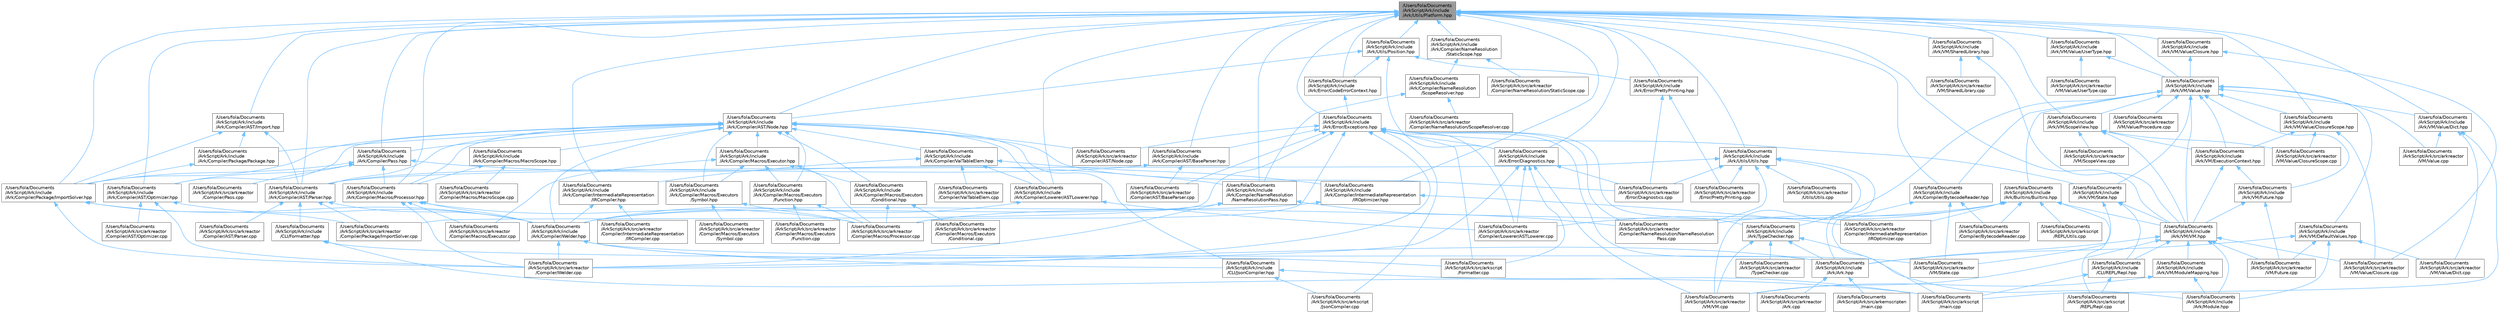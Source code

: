 digraph "/Users/fola/Documents/ArkScript/Ark/include/Ark/Utils/Platform.hpp"
{
 // INTERACTIVE_SVG=YES
 // LATEX_PDF_SIZE
  bgcolor="transparent";
  edge [fontname=Helvetica,fontsize=10,labelfontname=Helvetica,labelfontsize=10];
  node [fontname=Helvetica,fontsize=10,shape=box,height=0.2,width=0.4];
  Node1 [id="Node000001",label="/Users/fola/Documents\l/ArkScript/Ark/include\l/Ark/Utils/Platform.hpp",height=0.2,width=0.4,color="gray40", fillcolor="grey60", style="filled", fontcolor="black",tooltip="ArkScript configuration macros."];
  Node1 -> Node2 [id="edge1_Node000001_Node000002",dir="back",color="steelblue1",style="solid",tooltip=" "];
  Node2 [id="Node000002",label="/Users/fola/Documents\l/ArkScript/Ark/include\l/Ark/Compiler/AST/BaseParser.hpp",height=0.2,width=0.4,color="grey40", fillcolor="white", style="filled",URL="$d3/d70/BaseParser_8hpp.html",tooltip=" "];
  Node2 -> Node3 [id="edge2_Node000002_Node000003",dir="back",color="steelblue1",style="solid",tooltip=" "];
  Node3 [id="Node000003",label="/Users/fola/Documents\l/ArkScript/Ark/include\l/Ark/Compiler/AST/Parser.hpp",height=0.2,width=0.4,color="grey40", fillcolor="white", style="filled",URL="$d7/ddd/Parser_8hpp.html",tooltip="Parse ArkScript code, but do not handle any import declarations."];
  Node3 -> Node4 [id="edge3_Node000003_Node000004",dir="back",color="steelblue1",style="solid",tooltip=" "];
  Node4 [id="Node000004",label="/Users/fola/Documents\l/ArkScript/Ark/include\l/Ark/Compiler/Welder.hpp",height=0.2,width=0.4,color="grey40", fillcolor="white", style="filled",URL="$de/d8e/Welder_8hpp.html",tooltip="In charge of welding everything needed to compile code."];
  Node4 -> Node5 [id="edge4_Node000004_Node000005",dir="back",color="steelblue1",style="solid",tooltip=" "];
  Node5 [id="Node000005",label="/Users/fola/Documents\l/ArkScript/Ark/include\l/Ark/Ark.hpp",height=0.2,width=0.4,color="grey40", fillcolor="white", style="filled",URL="$d3/d7e/Ark_8hpp.html",tooltip="Includes the needed files to start using ArkScript."];
  Node5 -> Node6 [id="edge5_Node000005_Node000006",dir="back",color="steelblue1",style="solid",tooltip=" "];
  Node6 [id="Node000006",label="/Users/fola/Documents\l/ArkScript/Ark/src/arkemscripten\l/main.cpp",height=0.2,width=0.4,color="grey40", fillcolor="white", style="filled",URL="$d1/d95/arkemscripten_2main_8cpp.html",tooltip=" "];
  Node5 -> Node7 [id="edge6_Node000005_Node000007",dir="back",color="steelblue1",style="solid",tooltip=" "];
  Node7 [id="Node000007",label="/Users/fola/Documents\l/ArkScript/Ark/src/arkreactor\l/Ark.cpp",height=0.2,width=0.4,color="grey40", fillcolor="white", style="filled",URL="$dc/d32/Ark_8cpp.html",tooltip=" "];
  Node4 -> Node8 [id="edge7_Node000004_Node000008",dir="back",color="steelblue1",style="solid",tooltip=" "];
  Node8 [id="Node000008",label="/Users/fola/Documents\l/ArkScript/Ark/include\l/CLI/JsonCompiler.hpp",height=0.2,width=0.4,color="grey40", fillcolor="white", style="filled",URL="$dc/dfd/JsonCompiler_8hpp.html",tooltip=" "];
  Node8 -> Node9 [id="edge8_Node000008_Node000009",dir="back",color="steelblue1",style="solid",tooltip=" "];
  Node9 [id="Node000009",label="/Users/fola/Documents\l/ArkScript/Ark/src/arkscript\l/JsonCompiler.cpp",height=0.2,width=0.4,color="grey40", fillcolor="white", style="filled",URL="$db/d71/JsonCompiler_8cpp.html",tooltip=" "];
  Node8 -> Node10 [id="edge9_Node000008_Node000010",dir="back",color="steelblue1",style="solid",tooltip=" "];
  Node10 [id="Node000010",label="/Users/fola/Documents\l/ArkScript/Ark/src/arkscript\l/main.cpp",height=0.2,width=0.4,color="grey40", fillcolor="white", style="filled",URL="$d0/d46/arkscript_2main_8cpp.html",tooltip=" "];
  Node4 -> Node11 [id="edge10_Node000004_Node000011",dir="back",color="steelblue1",style="solid",tooltip=" "];
  Node11 [id="Node000011",label="/Users/fola/Documents\l/ArkScript/Ark/src/arkreactor\l/Compiler/Welder.cpp",height=0.2,width=0.4,color="grey40", fillcolor="white", style="filled",URL="$d3/df1/Welder_8cpp.html",tooltip=" "];
  Node4 -> Node12 [id="edge11_Node000004_Node000012",dir="back",color="steelblue1",style="solid",tooltip=" "];
  Node12 [id="Node000012",label="/Users/fola/Documents\l/ArkScript/Ark/src/arkreactor\l/VM/State.cpp",height=0.2,width=0.4,color="grey40", fillcolor="white", style="filled",URL="$d0/da0/State_8cpp.html",tooltip=" "];
  Node3 -> Node13 [id="edge12_Node000003_Node000013",dir="back",color="steelblue1",style="solid",tooltip=" "];
  Node13 [id="Node000013",label="/Users/fola/Documents\l/ArkScript/Ark/include\l/CLI/Formatter.hpp",height=0.2,width=0.4,color="grey40", fillcolor="white", style="filled",URL="$d9/d2e/Formatter_8hpp.html",tooltip=" "];
  Node13 -> Node14 [id="edge13_Node000013_Node000014",dir="back",color="steelblue1",style="solid",tooltip=" "];
  Node14 [id="Node000014",label="/Users/fola/Documents\l/ArkScript/Ark/src/arkscript\l/Formatter.cpp",height=0.2,width=0.4,color="grey40", fillcolor="white", style="filled",URL="$d2/d56/Formatter_8cpp.html",tooltip=" "];
  Node13 -> Node10 [id="edge14_Node000013_Node000010",dir="back",color="steelblue1",style="solid",tooltip=" "];
  Node3 -> Node15 [id="edge15_Node000003_Node000015",dir="back",color="steelblue1",style="solid",tooltip=" "];
  Node15 [id="Node000015",label="/Users/fola/Documents\l/ArkScript/Ark/src/arkreactor\l/Compiler/AST/Parser.cpp",height=0.2,width=0.4,color="grey40", fillcolor="white", style="filled",URL="$dc/df5/Parser_8cpp.html",tooltip=" "];
  Node3 -> Node16 [id="edge16_Node000003_Node000016",dir="back",color="steelblue1",style="solid",tooltip=" "];
  Node16 [id="Node000016",label="/Users/fola/Documents\l/ArkScript/Ark/src/arkreactor\l/Compiler/Package/ImportSolver.cpp",height=0.2,width=0.4,color="grey40", fillcolor="white", style="filled",URL="$d6/d41/ImportSolver_8cpp.html",tooltip=" "];
  Node2 -> Node17 [id="edge17_Node000002_Node000017",dir="back",color="steelblue1",style="solid",tooltip=" "];
  Node17 [id="Node000017",label="/Users/fola/Documents\l/ArkScript/Ark/src/arkreactor\l/Compiler/AST/BaseParser.cpp",height=0.2,width=0.4,color="grey40", fillcolor="white", style="filled",URL="$d9/d79/BaseParser_8cpp.html",tooltip=" "];
  Node1 -> Node18 [id="edge18_Node000001_Node000018",dir="back",color="steelblue1",style="solid",tooltip=" "];
  Node18 [id="Node000018",label="/Users/fola/Documents\l/ArkScript/Ark/include\l/Ark/Compiler/AST/Import.hpp",height=0.2,width=0.4,color="grey40", fillcolor="white", style="filled",URL="$d4/d32/Import_8hpp.html",tooltip=" "];
  Node18 -> Node3 [id="edge19_Node000018_Node000003",dir="back",color="steelblue1",style="solid",tooltip=" "];
  Node18 -> Node19 [id="edge20_Node000018_Node000019",dir="back",color="steelblue1",style="solid",tooltip=" "];
  Node19 [id="Node000019",label="/Users/fola/Documents\l/ArkScript/Ark/include\l/Ark/Compiler/Package/ImportSolver.hpp",height=0.2,width=0.4,color="grey40", fillcolor="white", style="filled",URL="$d1/db0/ImportSolver_8hpp.html",tooltip="Handle imports, resolve them with modules and everything."];
  Node19 -> Node4 [id="edge21_Node000019_Node000004",dir="back",color="steelblue1",style="solid",tooltip=" "];
  Node19 -> Node16 [id="edge22_Node000019_Node000016",dir="back",color="steelblue1",style="solid",tooltip=" "];
  Node19 -> Node11 [id="edge23_Node000019_Node000011",dir="back",color="steelblue1",style="solid",tooltip=" "];
  Node18 -> Node20 [id="edge24_Node000018_Node000020",dir="back",color="steelblue1",style="solid",tooltip=" "];
  Node20 [id="Node000020",label="/Users/fola/Documents\l/ArkScript/Ark/include\l/Ark/Compiler/Package/Package.hpp",height=0.2,width=0.4,color="grey40", fillcolor="white", style="filled",URL="$d8/d80/Package_8hpp.html",tooltip=" "];
  Node20 -> Node19 [id="edge25_Node000020_Node000019",dir="back",color="steelblue1",style="solid",tooltip=" "];
  Node1 -> Node21 [id="edge26_Node000001_Node000021",dir="back",color="steelblue1",style="solid",tooltip=" "];
  Node21 [id="Node000021",label="/Users/fola/Documents\l/ArkScript/Ark/include\l/Ark/Compiler/AST/Node.hpp",height=0.2,width=0.4,color="grey40", fillcolor="white", style="filled",URL="$d7/dc6/Node_8hpp.html",tooltip="AST node used by the parser, optimizer and compiler."];
  Node21 -> Node22 [id="edge27_Node000021_Node000022",dir="back",color="steelblue1",style="solid",tooltip=" "];
  Node22 [id="Node000022",label="/Users/fola/Documents\l/ArkScript/Ark/include\l/Ark/Compiler/AST/Optimizer.hpp",height=0.2,width=0.4,color="grey40", fillcolor="white", style="filled",URL="$db/d93/Optimizer_8hpp.html",tooltip="Optimizes a given ArkScript AST."];
  Node22 -> Node4 [id="edge28_Node000022_Node000004",dir="back",color="steelblue1",style="solid",tooltip=" "];
  Node22 -> Node23 [id="edge29_Node000022_Node000023",dir="back",color="steelblue1",style="solid",tooltip=" "];
  Node23 [id="Node000023",label="/Users/fola/Documents\l/ArkScript/Ark/src/arkreactor\l/Compiler/AST/Optimizer.cpp",height=0.2,width=0.4,color="grey40", fillcolor="white", style="filled",URL="$d2/dc5/Optimizer_8cpp.html",tooltip=" "];
  Node22 -> Node11 [id="edge30_Node000022_Node000011",dir="back",color="steelblue1",style="solid",tooltip=" "];
  Node21 -> Node3 [id="edge31_Node000021_Node000003",dir="back",color="steelblue1",style="solid",tooltip=" "];
  Node21 -> Node24 [id="edge32_Node000021_Node000024",dir="back",color="steelblue1",style="solid",tooltip=" "];
  Node24 [id="Node000024",label="/Users/fola/Documents\l/ArkScript/Ark/include\l/Ark/Compiler/Lowerer/ASTLowerer.hpp",height=0.2,width=0.4,color="grey40", fillcolor="white", style="filled",URL="$db/d08/ASTLowerer_8hpp.html",tooltip=" "];
  Node24 -> Node4 [id="edge33_Node000024_Node000004",dir="back",color="steelblue1",style="solid",tooltip=" "];
  Node24 -> Node25 [id="edge34_Node000024_Node000025",dir="back",color="steelblue1",style="solid",tooltip=" "];
  Node25 [id="Node000025",label="/Users/fola/Documents\l/ArkScript/Ark/src/arkreactor\l/Compiler/Lowerer/ASTLowerer.cpp",height=0.2,width=0.4,color="grey40", fillcolor="white", style="filled",URL="$d2/d5e/ASTLowerer_8cpp.html",tooltip=" "];
  Node21 -> Node26 [id="edge35_Node000021_Node000026",dir="back",color="steelblue1",style="solid",tooltip=" "];
  Node26 [id="Node000026",label="/Users/fola/Documents\l/ArkScript/Ark/include\l/Ark/Compiler/Macros/Executor.hpp",height=0.2,width=0.4,color="grey40", fillcolor="white", style="filled",URL="$d4/d1a/Executor_8hpp.html",tooltip="The base class for all MacroExecutors."];
  Node26 -> Node27 [id="edge36_Node000026_Node000027",dir="back",color="steelblue1",style="solid",tooltip=" "];
  Node27 [id="Node000027",label="/Users/fola/Documents\l/ArkScript/Ark/include\l/Ark/Compiler/Macros/Executors\l/Conditional.hpp",height=0.2,width=0.4,color="grey40", fillcolor="white", style="filled",URL="$da/dc2/Conditional_8hpp.html",tooltip="Executor for Conditional Macros."];
  Node27 -> Node28 [id="edge37_Node000027_Node000028",dir="back",color="steelblue1",style="solid",tooltip=" "];
  Node28 [id="Node000028",label="/Users/fola/Documents\l/ArkScript/Ark/src/arkreactor\l/Compiler/Macros/Executors\l/Conditional.cpp",height=0.2,width=0.4,color="grey40", fillcolor="white", style="filled",URL="$de/d04/Conditional_8cpp.html",tooltip=" "];
  Node27 -> Node29 [id="edge38_Node000027_Node000029",dir="back",color="steelblue1",style="solid",tooltip=" "];
  Node29 [id="Node000029",label="/Users/fola/Documents\l/ArkScript/Ark/src/arkreactor\l/Compiler/Macros/Processor.cpp",height=0.2,width=0.4,color="grey40", fillcolor="white", style="filled",URL="$d6/d69/Processor_8cpp.html",tooltip=" "];
  Node26 -> Node30 [id="edge39_Node000026_Node000030",dir="back",color="steelblue1",style="solid",tooltip=" "];
  Node30 [id="Node000030",label="/Users/fola/Documents\l/ArkScript/Ark/include\l/Ark/Compiler/Macros/Executors\l/Function.hpp",height=0.2,width=0.4,color="grey40", fillcolor="white", style="filled",URL="$d4/d59/Function_8hpp.html",tooltip="Executor for List Macros."];
  Node30 -> Node31 [id="edge40_Node000030_Node000031",dir="back",color="steelblue1",style="solid",tooltip=" "];
  Node31 [id="Node000031",label="/Users/fola/Documents\l/ArkScript/Ark/src/arkreactor\l/Compiler/Macros/Executors\l/Function.cpp",height=0.2,width=0.4,color="grey40", fillcolor="white", style="filled",URL="$dc/dd4/Function_8cpp.html",tooltip=" "];
  Node30 -> Node29 [id="edge41_Node000030_Node000029",dir="back",color="steelblue1",style="solid",tooltip=" "];
  Node26 -> Node32 [id="edge42_Node000026_Node000032",dir="back",color="steelblue1",style="solid",tooltip=" "];
  Node32 [id="Node000032",label="/Users/fola/Documents\l/ArkScript/Ark/include\l/Ark/Compiler/Macros/Executors\l/Symbol.hpp",height=0.2,width=0.4,color="grey40", fillcolor="white", style="filled",URL="$dc/dce/Symbol_8hpp.html",tooltip="Executor for Symbol Macros."];
  Node32 -> Node33 [id="edge43_Node000032_Node000033",dir="back",color="steelblue1",style="solid",tooltip=" "];
  Node33 [id="Node000033",label="/Users/fola/Documents\l/ArkScript/Ark/src/arkreactor\l/Compiler/Macros/Executors\l/Symbol.cpp",height=0.2,width=0.4,color="grey40", fillcolor="white", style="filled",URL="$d8/d0b/Symbol_8cpp.html",tooltip=" "];
  Node32 -> Node29 [id="edge44_Node000032_Node000029",dir="back",color="steelblue1",style="solid",tooltip=" "];
  Node26 -> Node34 [id="edge45_Node000026_Node000034",dir="back",color="steelblue1",style="solid",tooltip=" "];
  Node34 [id="Node000034",label="/Users/fola/Documents\l/ArkScript/Ark/src/arkreactor\l/Compiler/Macros/Executor.cpp",height=0.2,width=0.4,color="grey40", fillcolor="white", style="filled",URL="$d1/da9/Executor_8cpp.html",tooltip=" "];
  Node26 -> Node29 [id="edge46_Node000026_Node000029",dir="back",color="steelblue1",style="solid",tooltip=" "];
  Node21 -> Node27 [id="edge47_Node000021_Node000027",dir="back",color="steelblue1",style="solid",tooltip=" "];
  Node21 -> Node30 [id="edge48_Node000021_Node000030",dir="back",color="steelblue1",style="solid",tooltip=" "];
  Node21 -> Node32 [id="edge49_Node000021_Node000032",dir="back",color="steelblue1",style="solid",tooltip=" "];
  Node21 -> Node35 [id="edge50_Node000021_Node000035",dir="back",color="steelblue1",style="solid",tooltip=" "];
  Node35 [id="Node000035",label="/Users/fola/Documents\l/ArkScript/Ark/include\l/Ark/Compiler/Macros/MacroScope.hpp",height=0.2,width=0.4,color="grey40", fillcolor="white", style="filled",URL="$d7/dfb/MacroScope_8hpp.html",tooltip="Defines tools to handle macro definitions."];
  Node35 -> Node36 [id="edge51_Node000035_Node000036",dir="back",color="steelblue1",style="solid",tooltip=" "];
  Node36 [id="Node000036",label="/Users/fola/Documents\l/ArkScript/Ark/include\l/Ark/Compiler/Macros/Processor.hpp",height=0.2,width=0.4,color="grey40", fillcolor="white", style="filled",URL="$de/db1/Processor_8hpp.html",tooltip="Handles the macros and their expansion in ArkScript source code."];
  Node36 -> Node4 [id="edge52_Node000036_Node000004",dir="back",color="steelblue1",style="solid",tooltip=" "];
  Node36 -> Node34 [id="edge53_Node000036_Node000034",dir="back",color="steelblue1",style="solid",tooltip=" "];
  Node36 -> Node29 [id="edge54_Node000036_Node000029",dir="back",color="steelblue1",style="solid",tooltip=" "];
  Node36 -> Node11 [id="edge55_Node000036_Node000011",dir="back",color="steelblue1",style="solid",tooltip=" "];
  Node35 -> Node37 [id="edge56_Node000035_Node000037",dir="back",color="steelblue1",style="solid",tooltip=" "];
  Node37 [id="Node000037",label="/Users/fola/Documents\l/ArkScript/Ark/src/arkreactor\l/Compiler/Macros/MacroScope.cpp",height=0.2,width=0.4,color="grey40", fillcolor="white", style="filled",URL="$df/d82/MacroScope_8cpp.html",tooltip=" "];
  Node21 -> Node36 [id="edge57_Node000021_Node000036",dir="back",color="steelblue1",style="solid",tooltip=" "];
  Node21 -> Node19 [id="edge58_Node000021_Node000019",dir="back",color="steelblue1",style="solid",tooltip=" "];
  Node21 -> Node20 [id="edge59_Node000021_Node000020",dir="back",color="steelblue1",style="solid",tooltip=" "];
  Node21 -> Node38 [id="edge60_Node000021_Node000038",dir="back",color="steelblue1",style="solid",tooltip=" "];
  Node38 [id="Node000038",label="/Users/fola/Documents\l/ArkScript/Ark/include\l/Ark/Compiler/Pass.hpp",height=0.2,width=0.4,color="grey40", fillcolor="white", style="filled",URL="$df/d5f/Pass_8hpp.html",tooltip="Interface for a compiler pass (take in an AST, output an AST)"];
  Node38 -> Node22 [id="edge61_Node000038_Node000022",dir="back",color="steelblue1",style="solid",tooltip=" "];
  Node38 -> Node36 [id="edge62_Node000038_Node000036",dir="back",color="steelblue1",style="solid",tooltip=" "];
  Node38 -> Node39 [id="edge63_Node000038_Node000039",dir="back",color="steelblue1",style="solid",tooltip=" "];
  Node39 [id="Node000039",label="/Users/fola/Documents\l/ArkScript/Ark/include\l/Ark/Compiler/NameResolution\l/NameResolutionPass.hpp",height=0.2,width=0.4,color="grey40", fillcolor="white", style="filled",URL="$d4/de8/NameResolutionPass_8hpp.html",tooltip="Resolves names and fully qualify them in the AST (prefixing them with the package they are from)"];
  Node39 -> Node4 [id="edge64_Node000039_Node000004",dir="back",color="steelblue1",style="solid",tooltip=" "];
  Node39 -> Node40 [id="edge65_Node000039_Node000040",dir="back",color="steelblue1",style="solid",tooltip=" "];
  Node40 [id="Node000040",label="/Users/fola/Documents\l/ArkScript/Ark/src/arkreactor\l/Compiler/NameResolution/NameResolution\lPass.cpp",height=0.2,width=0.4,color="grey40", fillcolor="white", style="filled",URL="$de/dd7/NameResolutionPass_8cpp.html",tooltip=" "];
  Node39 -> Node11 [id="edge66_Node000039_Node000011",dir="back",color="steelblue1",style="solid",tooltip=" "];
  Node38 -> Node19 [id="edge67_Node000038_Node000019",dir="back",color="steelblue1",style="solid",tooltip=" "];
  Node38 -> Node41 [id="edge68_Node000038_Node000041",dir="back",color="steelblue1",style="solid",tooltip=" "];
  Node41 [id="Node000041",label="/Users/fola/Documents\l/ArkScript/Ark/src/arkreactor\l/Compiler/Pass.cpp",height=0.2,width=0.4,color="grey40", fillcolor="white", style="filled",URL="$d8/d54/Pass_8cpp.html",tooltip=" "];
  Node21 -> Node42 [id="edge69_Node000021_Node000042",dir="back",color="steelblue1",style="solid",tooltip=" "];
  Node42 [id="Node000042",label="/Users/fola/Documents\l/ArkScript/Ark/include\l/Ark/Compiler/ValTableElem.hpp",height=0.2,width=0.4,color="grey40", fillcolor="white", style="filled",URL="$dd/de7/ValTableElem_8hpp.html",tooltip="The basic value type handled by the compiler."];
  Node42 -> Node43 [id="edge70_Node000042_Node000043",dir="back",color="steelblue1",style="solid",tooltip=" "];
  Node43 [id="Node000043",label="/Users/fola/Documents\l/ArkScript/Ark/include\l/Ark/Compiler/IntermediateRepresentation\l/IRCompiler.hpp",height=0.2,width=0.4,color="grey40", fillcolor="white", style="filled",URL="$df/d86/IRCompiler_8hpp.html",tooltip="Compile the intermediate representation to bytecode."];
  Node43 -> Node4 [id="edge71_Node000043_Node000004",dir="back",color="steelblue1",style="solid",tooltip=" "];
  Node43 -> Node44 [id="edge72_Node000043_Node000044",dir="back",color="steelblue1",style="solid",tooltip=" "];
  Node44 [id="Node000044",label="/Users/fola/Documents\l/ArkScript/Ark/src/arkreactor\l/Compiler/IntermediateRepresentation\l/IRCompiler.cpp",height=0.2,width=0.4,color="grey40", fillcolor="white", style="filled",URL="$d1/dfa/IRCompiler_8cpp.html",tooltip=" "];
  Node42 -> Node45 [id="edge73_Node000042_Node000045",dir="back",color="steelblue1",style="solid",tooltip=" "];
  Node45 [id="Node000045",label="/Users/fola/Documents\l/ArkScript/Ark/include\l/Ark/Compiler/IntermediateRepresentation\l/IROptimizer.hpp",height=0.2,width=0.4,color="grey40", fillcolor="white", style="filled",URL="$d0/de2/IROptimizer_8hpp.html",tooltip="Optimize IR based on IR entity grouped by 2 (or more)"];
  Node45 -> Node4 [id="edge74_Node000045_Node000004",dir="back",color="steelblue1",style="solid",tooltip=" "];
  Node45 -> Node46 [id="edge75_Node000045_Node000046",dir="back",color="steelblue1",style="solid",tooltip=" "];
  Node46 [id="Node000046",label="/Users/fola/Documents\l/ArkScript/Ark/src/arkreactor\l/Compiler/IntermediateRepresentation\l/IROptimizer.cpp",height=0.2,width=0.4,color="grey40", fillcolor="white", style="filled",URL="$d0/da9/IROptimizer_8cpp.html",tooltip=" "];
  Node42 -> Node24 [id="edge76_Node000042_Node000024",dir="back",color="steelblue1",style="solid",tooltip=" "];
  Node42 -> Node47 [id="edge77_Node000042_Node000047",dir="back",color="steelblue1",style="solid",tooltip=" "];
  Node47 [id="Node000047",label="/Users/fola/Documents\l/ArkScript/Ark/src/arkreactor\l/Compiler/ValTableElem.cpp",height=0.2,width=0.4,color="grey40", fillcolor="white", style="filled",URL="$d9/d93/ValTableElem_8cpp.html",tooltip=" "];
  Node21 -> Node4 [id="edge78_Node000021_Node000004",dir="back",color="steelblue1",style="solid",tooltip=" "];
  Node21 -> Node8 [id="edge79_Node000021_Node000008",dir="back",color="steelblue1",style="solid",tooltip=" "];
  Node21 -> Node48 [id="edge80_Node000021_Node000048",dir="back",color="steelblue1",style="solid",tooltip=" "];
  Node48 [id="Node000048",label="/Users/fola/Documents\l/ArkScript/Ark/src/arkreactor\l/Compiler/AST/Node.cpp",height=0.2,width=0.4,color="grey40", fillcolor="white", style="filled",URL="$dc/d73/Node_8cpp.html",tooltip=" "];
  Node21 -> Node49 [id="edge81_Node000021_Node000049",dir="back",color="steelblue1",style="solid",tooltip=" "];
  Node49 [id="Node000049",label="/Users/fola/Documents\l/ArkScript/Ark/src/arkreactor\l/Error/Diagnostics.cpp",height=0.2,width=0.4,color="grey40", fillcolor="white", style="filled",URL="$de/d66/Diagnostics_8cpp.html",tooltip=" "];
  Node1 -> Node22 [id="edge82_Node000001_Node000022",dir="back",color="steelblue1",style="solid",tooltip=" "];
  Node1 -> Node3 [id="edge83_Node000001_Node000003",dir="back",color="steelblue1",style="solid",tooltip=" "];
  Node1 -> Node50 [id="edge84_Node000001_Node000050",dir="back",color="steelblue1",style="solid",tooltip=" "];
  Node50 [id="Node000050",label="/Users/fola/Documents\l/ArkScript/Ark/include\l/Ark/Compiler/BytecodeReader.hpp",height=0.2,width=0.4,color="grey40", fillcolor="white", style="filled",URL="$d1/d84/BytecodeReader_8hpp.html",tooltip="A bytecode disassembler for ArkScript."];
  Node50 -> Node51 [id="edge85_Node000050_Node000051",dir="back",color="steelblue1",style="solid",tooltip=" "];
  Node51 [id="Node000051",label="/Users/fola/Documents\l/ArkScript/Ark/src/arkreactor\l/Compiler/BytecodeReader.cpp",height=0.2,width=0.4,color="grey40", fillcolor="white", style="filled",URL="$d5/d36/BytecodeReader_8cpp.html",tooltip=" "];
  Node50 -> Node12 [id="edge86_Node000050_Node000012",dir="back",color="steelblue1",style="solid",tooltip=" "];
  Node50 -> Node10 [id="edge87_Node000050_Node000010",dir="back",color="steelblue1",style="solid",tooltip=" "];
  Node1 -> Node43 [id="edge88_Node000001_Node000043",dir="back",color="steelblue1",style="solid",tooltip=" "];
  Node1 -> Node45 [id="edge89_Node000001_Node000045",dir="back",color="steelblue1",style="solid",tooltip=" "];
  Node1 -> Node24 [id="edge90_Node000001_Node000024",dir="back",color="steelblue1",style="solid",tooltip=" "];
  Node1 -> Node36 [id="edge91_Node000001_Node000036",dir="back",color="steelblue1",style="solid",tooltip=" "];
  Node1 -> Node39 [id="edge92_Node000001_Node000039",dir="back",color="steelblue1",style="solid",tooltip=" "];
  Node1 -> Node52 [id="edge93_Node000001_Node000052",dir="back",color="steelblue1",style="solid",tooltip=" "];
  Node52 [id="Node000052",label="/Users/fola/Documents\l/ArkScript/Ark/include\l/Ark/Compiler/NameResolution\l/StaticScope.hpp",height=0.2,width=0.4,color="grey40", fillcolor="white", style="filled",URL="$df/db8/StaticScope_8hpp.html",tooltip="Static scopes (for functions, loops) and namespace scopes (for packages) definitions,..."];
  Node52 -> Node53 [id="edge94_Node000052_Node000053",dir="back",color="steelblue1",style="solid",tooltip=" "];
  Node53 [id="Node000053",label="/Users/fola/Documents\l/ArkScript/Ark/include\l/Ark/Compiler/NameResolution\l/ScopeResolver.hpp",height=0.2,width=0.4,color="grey40", fillcolor="white", style="filled",URL="$db/d5b/ScopeResolver_8hpp.html",tooltip="Handle scope resolution at compile time."];
  Node53 -> Node39 [id="edge95_Node000053_Node000039",dir="back",color="steelblue1",style="solid",tooltip=" "];
  Node53 -> Node54 [id="edge96_Node000053_Node000054",dir="back",color="steelblue1",style="solid",tooltip=" "];
  Node54 [id="Node000054",label="/Users/fola/Documents\l/ArkScript/Ark/src/arkreactor\l/Compiler/NameResolution/ScopeResolver.cpp",height=0.2,width=0.4,color="grey40", fillcolor="white", style="filled",URL="$da/d79/ScopeResolver_8cpp.html",tooltip=" "];
  Node52 -> Node55 [id="edge97_Node000052_Node000055",dir="back",color="steelblue1",style="solid",tooltip=" "];
  Node55 [id="Node000055",label="/Users/fola/Documents\l/ArkScript/Ark/src/arkreactor\l/Compiler/NameResolution/StaticScope.cpp",height=0.2,width=0.4,color="grey40", fillcolor="white", style="filled",URL="$d2/d11/StaticScope_8cpp.html",tooltip=" "];
  Node1 -> Node19 [id="edge98_Node000001_Node000019",dir="back",color="steelblue1",style="solid",tooltip=" "];
  Node1 -> Node38 [id="edge99_Node000001_Node000038",dir="back",color="steelblue1",style="solid",tooltip=" "];
  Node1 -> Node56 [id="edge100_Node000001_Node000056",dir="back",color="steelblue1",style="solid",tooltip=" "];
  Node56 [id="Node000056",label="/Users/fola/Documents\l/ArkScript/Ark/include\l/Ark/Error/CodeErrorContext.hpp",height=0.2,width=0.4,color="grey40", fillcolor="white", style="filled",URL="$dc/d73/CodeErrorContext_8hpp.html",tooltip="Defines a code error context."];
  Node56 -> Node57 [id="edge101_Node000056_Node000057",dir="back",color="steelblue1",style="solid",tooltip=" "];
  Node57 [id="Node000057",label="/Users/fola/Documents\l/ArkScript/Ark/include\l/Ark/Error/Exceptions.hpp",height=0.2,width=0.4,color="grey40", fillcolor="white", style="filled",URL="$d2/de9/Exceptions_8hpp.html",tooltip="ArkScript homemade exceptions."];
  Node57 -> Node5 [id="edge102_Node000057_Node000005",dir="back",color="steelblue1",style="solid",tooltip=" "];
  Node57 -> Node2 [id="edge103_Node000057_Node000002",dir="back",color="steelblue1",style="solid",tooltip=" "];
  Node57 -> Node58 [id="edge104_Node000057_Node000058",dir="back",color="steelblue1",style="solid",tooltip=" "];
  Node58 [id="Node000058",label="/Users/fola/Documents\l/ArkScript/Ark/include\l/Ark/Error/Diagnostics.hpp",height=0.2,width=0.4,color="grey40", fillcolor="white", style="filled",URL="$db/dfe/Diagnostics_8hpp.html",tooltip="Tools to report code errors nicely to the user."];
  Node58 -> Node25 [id="edge105_Node000058_Node000025",dir="back",color="steelblue1",style="solid",tooltip=" "];
  Node58 -> Node11 [id="edge106_Node000058_Node000011",dir="back",color="steelblue1",style="solid",tooltip=" "];
  Node58 -> Node49 [id="edge107_Node000058_Node000049",dir="back",color="steelblue1",style="solid",tooltip=" "];
  Node58 -> Node59 [id="edge108_Node000058_Node000059",dir="back",color="steelblue1",style="solid",tooltip=" "];
  Node59 [id="Node000059",label="/Users/fola/Documents\l/ArkScript/Ark/src/arkreactor\l/VM/VM.cpp",height=0.2,width=0.4,color="grey40", fillcolor="white", style="filled",URL="$d2/d27/VM_8cpp.html",tooltip=" "];
  Node58 -> Node14 [id="edge109_Node000058_Node000014",dir="back",color="steelblue1",style="solid",tooltip=" "];
  Node57 -> Node60 [id="edge110_Node000057_Node000060",dir="back",color="steelblue1",style="solid",tooltip=" "];
  Node60 [id="Node000060",label="/Users/fola/Documents\l/ArkScript/Ark/include\l/Ark/TypeChecker.hpp",height=0.2,width=0.4,color="grey40", fillcolor="white", style="filled",URL="$db/d5e/TypeChecker_8hpp.html",tooltip=" "];
  Node60 -> Node5 [id="edge111_Node000060_Node000005",dir="back",color="steelblue1",style="solid",tooltip=" "];
  Node60 -> Node61 [id="edge112_Node000060_Node000061",dir="back",color="steelblue1",style="solid",tooltip=" "];
  Node61 [id="Node000061",label="/Users/fola/Documents\l/ArkScript/Ark/include\l/Ark/Module.hpp",height=0.2,width=0.4,color="grey40", fillcolor="white", style="filled",URL="$d5/d44/Module_8hpp.html",tooltip=" "];
  Node60 -> Node62 [id="edge113_Node000060_Node000062",dir="back",color="steelblue1",style="solid",tooltip=" "];
  Node62 [id="Node000062",label="/Users/fola/Documents\l/ArkScript/Ark/src/arkreactor\l/TypeChecker.cpp",height=0.2,width=0.4,color="grey40", fillcolor="white", style="filled",URL="$d6/d9a/TypeChecker_8cpp.html",tooltip=" "];
  Node60 -> Node59 [id="edge114_Node000060_Node000059",dir="back",color="steelblue1",style="solid",tooltip=" "];
  Node57 -> Node63 [id="edge115_Node000057_Node000063",dir="back",color="steelblue1",style="solid",tooltip=" "];
  Node63 [id="Node000063",label="/Users/fola/Documents\l/ArkScript/Ark/include\l/Ark/VM/State.hpp",height=0.2,width=0.4,color="grey40", fillcolor="white", style="filled",URL="$d0/db5/State_8hpp.html",tooltip="State used by the virtual machine: it loads the bytecode, can compile it if needed,..."];
  Node63 -> Node64 [id="edge116_Node000063_Node000064",dir="back",color="steelblue1",style="solid",tooltip=" "];
  Node64 [id="Node000064",label="/Users/fola/Documents\l/ArkScript/Ark/include\l/Ark/VM/VM.hpp",height=0.2,width=0.4,color="grey40", fillcolor="white", style="filled",URL="$d1/d91/VM_8hpp.html",tooltip="The ArkScript virtual machine."];
  Node64 -> Node5 [id="edge117_Node000064_Node000005",dir="back",color="steelblue1",style="solid",tooltip=" "];
  Node64 -> Node61 [id="edge118_Node000064_Node000061",dir="back",color="steelblue1",style="solid",tooltip=" "];
  Node64 -> Node65 [id="edge119_Node000064_Node000065",dir="back",color="steelblue1",style="solid",tooltip=" "];
  Node65 [id="Node000065",label="/Users/fola/Documents\l/ArkScript/Ark/include\l/Ark/VM/ModuleMapping.hpp",height=0.2,width=0.4,color="grey40", fillcolor="white", style="filled",URL="$d2/d33/ModuleMapping_8hpp.html",tooltip=" "];
  Node65 -> Node61 [id="edge120_Node000065_Node000061",dir="back",color="steelblue1",style="solid",tooltip=" "];
  Node65 -> Node59 [id="edge121_Node000065_Node000059",dir="back",color="steelblue1",style="solid",tooltip=" "];
  Node64 -> Node66 [id="edge122_Node000064_Node000066",dir="back",color="steelblue1",style="solid",tooltip=" "];
  Node66 [id="Node000066",label="/Users/fola/Documents\l/ArkScript/Ark/include\l/CLI/REPL/Repl.hpp",height=0.2,width=0.4,color="grey40", fillcolor="white", style="filled",URL="$d5/da5/Repl_8hpp.html",tooltip="ArkScript REPL - Read Eval Print Loop."];
  Node66 -> Node67 [id="edge123_Node000066_Node000067",dir="back",color="steelblue1",style="solid",tooltip=" "];
  Node67 [id="Node000067",label="/Users/fola/Documents\l/ArkScript/Ark/src/arkscript\l/REPL/Repl.cpp",height=0.2,width=0.4,color="grey40", fillcolor="white", style="filled",URL="$d7/d46/Repl_8cpp.html",tooltip=" "];
  Node66 -> Node10 [id="edge124_Node000066_Node000010",dir="back",color="steelblue1",style="solid",tooltip=" "];
  Node64 -> Node68 [id="edge125_Node000064_Node000068",dir="back",color="steelblue1",style="solid",tooltip=" "];
  Node68 [id="Node000068",label="/Users/fola/Documents\l/ArkScript/Ark/src/arkreactor\l/VM/Future.cpp",height=0.2,width=0.4,color="grey40", fillcolor="white", style="filled",URL="$d4/dc9/Future_8cpp.html",tooltip=" "];
  Node64 -> Node59 [id="edge126_Node000064_Node000059",dir="back",color="steelblue1",style="solid",tooltip=" "];
  Node64 -> Node69 [id="edge127_Node000064_Node000069",dir="back",color="steelblue1",style="solid",tooltip=" "];
  Node69 [id="Node000069",label="/Users/fola/Documents\l/ArkScript/Ark/src/arkreactor\l/VM/Value/Closure.cpp",height=0.2,width=0.4,color="grey40", fillcolor="white", style="filled",URL="$d1/db2/Closure_8cpp.html",tooltip=" "];
  Node63 -> Node66 [id="edge128_Node000063_Node000066",dir="back",color="steelblue1",style="solid",tooltip=" "];
  Node63 -> Node12 [id="edge129_Node000063_Node000012",dir="back",color="steelblue1",style="solid",tooltip=" "];
  Node57 -> Node17 [id="edge130_Node000057_Node000017",dir="back",color="steelblue1",style="solid",tooltip=" "];
  Node57 -> Node48 [id="edge131_Node000057_Node000048",dir="back",color="steelblue1",style="solid",tooltip=" "];
  Node57 -> Node25 [id="edge132_Node000057_Node000025",dir="back",color="steelblue1",style="solid",tooltip=" "];
  Node57 -> Node29 [id="edge133_Node000057_Node000029",dir="back",color="steelblue1",style="solid",tooltip=" "];
  Node57 -> Node40 [id="edge134_Node000057_Node000040",dir="back",color="steelblue1",style="solid",tooltip=" "];
  Node57 -> Node16 [id="edge135_Node000057_Node000016",dir="back",color="steelblue1",style="solid",tooltip=" "];
  Node57 -> Node11 [id="edge136_Node000057_Node000011",dir="back",color="steelblue1",style="solid",tooltip=" "];
  Node57 -> Node14 [id="edge137_Node000057_Node000014",dir="back",color="steelblue1",style="solid",tooltip=" "];
  Node57 -> Node9 [id="edge138_Node000057_Node000009",dir="back",color="steelblue1",style="solid",tooltip=" "];
  Node1 -> Node58 [id="edge139_Node000001_Node000058",dir="back",color="steelblue1",style="solid",tooltip=" "];
  Node1 -> Node57 [id="edge140_Node000001_Node000057",dir="back",color="steelblue1",style="solid",tooltip=" "];
  Node1 -> Node70 [id="edge141_Node000001_Node000070",dir="back",color="steelblue1",style="solid",tooltip=" "];
  Node70 [id="Node000070",label="/Users/fola/Documents\l/ArkScript/Ark/include\l/Ark/Error/PrettyPrinting.hpp",height=0.2,width=0.4,color="grey40", fillcolor="white", style="filled",URL="$de/d68/PrettyPrinting_8hpp.html",tooltip="Pretty printing utilities for diagnostics."];
  Node70 -> Node49 [id="edge142_Node000070_Node000049",dir="back",color="steelblue1",style="solid",tooltip=" "];
  Node70 -> Node71 [id="edge143_Node000070_Node000071",dir="back",color="steelblue1",style="solid",tooltip=" "];
  Node71 [id="Node000071",label="/Users/fola/Documents\l/ArkScript/Ark/src/arkreactor\l/Error/PrettyPrinting.cpp",height=0.2,width=0.4,color="grey40", fillcolor="white", style="filled",URL="$db/dd8/PrettyPrinting_8cpp.html",tooltip=" "];
  Node1 -> Node72 [id="edge144_Node000001_Node000072",dir="back",color="steelblue1",style="solid",tooltip=" "];
  Node72 [id="Node000072",label="/Users/fola/Documents\l/ArkScript/Ark/include\l/Ark/Utils/Position.hpp",height=0.2,width=0.4,color="grey40", fillcolor="white", style="filled",URL="$dc/d58/Position_8hpp.html",tooltip="Defines position utilities (for text in a file) for the parser, formatter, diagnostics."];
  Node72 -> Node21 [id="edge145_Node000072_Node000021",dir="back",color="steelblue1",style="solid",tooltip=" "];
  Node72 -> Node56 [id="edge146_Node000072_Node000056",dir="back",color="steelblue1",style="solid",tooltip=" "];
  Node72 -> Node58 [id="edge147_Node000072_Node000058",dir="back",color="steelblue1",style="solid",tooltip=" "];
  Node72 -> Node70 [id="edge148_Node000072_Node000070",dir="back",color="steelblue1",style="solid",tooltip=" "];
  Node1 -> Node73 [id="edge149_Node000001_Node000073",dir="back",color="steelblue1",style="solid",tooltip=" "];
  Node73 [id="Node000073",label="/Users/fola/Documents\l/ArkScript/Ark/include\l/Ark/Utils/Utils.hpp",height=0.2,width=0.4,color="grey40", fillcolor="white", style="filled",URL="$d3/d7a/Ark_2Utils_2Utils_8hpp.html",tooltip="Lots of utilities about string, filesystem and more."];
  Node73 -> Node5 [id="edge150_Node000073_Node000005",dir="back",color="steelblue1",style="solid",tooltip=" "];
  Node73 -> Node3 [id="edge151_Node000073_Node000003",dir="back",color="steelblue1",style="solid",tooltip=" "];
  Node73 -> Node40 [id="edge152_Node000073_Node000040",dir="back",color="steelblue1",style="solid",tooltip=" "];
  Node73 -> Node49 [id="edge153_Node000073_Node000049",dir="back",color="steelblue1",style="solid",tooltip=" "];
  Node73 -> Node71 [id="edge154_Node000073_Node000071",dir="back",color="steelblue1",style="solid",tooltip=" "];
  Node73 -> Node74 [id="edge155_Node000073_Node000074",dir="back",color="steelblue1",style="solid",tooltip=" "];
  Node74 [id="Node000074",label="/Users/fola/Documents\l/ArkScript/Ark/src/arkreactor\l/Utils/Utils.cpp",height=0.2,width=0.4,color="grey40", fillcolor="white", style="filled",URL="$d1/dae/arkreactor_2Utils_2Utils_8cpp.html",tooltip=" "];
  Node73 -> Node59 [id="edge156_Node000073_Node000059",dir="back",color="steelblue1",style="solid",tooltip=" "];
  Node1 -> Node75 [id="edge157_Node000001_Node000075",dir="back",color="steelblue1",style="solid",tooltip=" "];
  Node75 [id="Node000075",label="/Users/fola/Documents\l/ArkScript/Ark/include\l/Ark/VM/ScopeView.hpp",height=0.2,width=0.4,color="grey40", fillcolor="white", style="filled",URL="$d8/d45/ScopeView_8hpp.html",tooltip=" "];
  Node75 -> Node76 [id="edge158_Node000075_Node000076",dir="back",color="steelblue1",style="solid",tooltip=" "];
  Node76 [id="Node000076",label="/Users/fola/Documents\l/ArkScript/Ark/include\l/Ark/VM/ExecutionContext.hpp",height=0.2,width=0.4,color="grey40", fillcolor="white", style="filled",URL="$db/df6/ExecutionContext_8hpp.html",tooltip="Keeping track of the internal data needed by the VM."];
  Node76 -> Node77 [id="edge159_Node000076_Node000077",dir="back",color="steelblue1",style="solid",tooltip=" "];
  Node77 [id="Node000077",label="/Users/fola/Documents\l/ArkScript/Ark/include\l/Ark/VM/Future.hpp",height=0.2,width=0.4,color="grey40", fillcolor="white", style="filled",URL="$d0/dda/Future_8hpp.html",tooltip="Internal object to resolve asynchronously a function call in ArkScript."];
  Node77 -> Node64 [id="edge160_Node000077_Node000064",dir="back",color="steelblue1",style="solid",tooltip=" "];
  Node77 -> Node68 [id="edge161_Node000077_Node000068",dir="back",color="steelblue1",style="solid",tooltip=" "];
  Node76 -> Node64 [id="edge162_Node000076_Node000064",dir="back",color="steelblue1",style="solid",tooltip=" "];
  Node75 -> Node64 [id="edge163_Node000075_Node000064",dir="back",color="steelblue1",style="solid",tooltip=" "];
  Node75 -> Node78 [id="edge164_Node000075_Node000078",dir="back",color="steelblue1",style="solid",tooltip=" "];
  Node78 [id="Node000078",label="/Users/fola/Documents\l/ArkScript/Ark/src/arkreactor\l/VM/ScopeView.cpp",height=0.2,width=0.4,color="grey40", fillcolor="white", style="filled",URL="$d9/ddb/ScopeView_8cpp.html",tooltip=" "];
  Node75 -> Node79 [id="edge165_Node000075_Node000079",dir="back",color="steelblue1",style="solid",tooltip=" "];
  Node79 [id="Node000079",label="/Users/fola/Documents\l/ArkScript/Ark/src/arkreactor\l/VM/Value/ClosureScope.cpp",height=0.2,width=0.4,color="grey40", fillcolor="white", style="filled",URL="$d6/d49/ClosureScope_8cpp.html",tooltip=" "];
  Node1 -> Node80 [id="edge166_Node000001_Node000080",dir="back",color="steelblue1",style="solid",tooltip=" "];
  Node80 [id="Node000080",label="/Users/fola/Documents\l/ArkScript/Ark/include\l/Ark/VM/SharedLibrary.hpp",height=0.2,width=0.4,color="grey40", fillcolor="white", style="filled",URL="$d4/da5/SharedLibrary_8hpp.html",tooltip="Loads .dll/.so/.dynlib files."];
  Node80 -> Node64 [id="edge167_Node000080_Node000064",dir="back",color="steelblue1",style="solid",tooltip=" "];
  Node80 -> Node81 [id="edge168_Node000080_Node000081",dir="back",color="steelblue1",style="solid",tooltip=" "];
  Node81 [id="Node000081",label="/Users/fola/Documents\l/ArkScript/Ark/src/arkreactor\l/VM/SharedLibrary.cpp",height=0.2,width=0.4,color="grey40", fillcolor="white", style="filled",URL="$da/d0b/SharedLibrary_8cpp.html",tooltip=" "];
  Node1 -> Node64 [id="edge169_Node000001_Node000064",dir="back",color="steelblue1",style="solid",tooltip=" "];
  Node1 -> Node82 [id="edge170_Node000001_Node000082",dir="back",color="steelblue1",style="solid",tooltip=" "];
  Node82 [id="Node000082",label="/Users/fola/Documents\l/ArkScript/Ark/include\l/Ark/VM/Value.hpp",height=0.2,width=0.4,color="grey40", fillcolor="white", style="filled",URL="$de/dfd/Value_8hpp.html",tooltip="Default value type handled by the virtual machine."];
  Node82 -> Node83 [id="edge171_Node000082_Node000083",dir="back",color="steelblue1",style="solid",tooltip=" "];
  Node83 [id="Node000083",label="/Users/fola/Documents\l/ArkScript/Ark/include\l/Ark/Builtins/Builtins.hpp",height=0.2,width=0.4,color="grey40", fillcolor="white", style="filled",URL="$da/d84/Builtins_8hpp.html",tooltip="Host the declaration of all the ArkScript builtins."];
  Node83 -> Node64 [id="edge172_Node000083_Node000064",dir="back",color="steelblue1",style="solid",tooltip=" "];
  Node83 -> Node51 [id="edge173_Node000083_Node000051",dir="back",color="steelblue1",style="solid",tooltip=" "];
  Node83 -> Node46 [id="edge174_Node000083_Node000046",dir="back",color="steelblue1",style="solid",tooltip=" "];
  Node83 -> Node25 [id="edge175_Node000083_Node000025",dir="back",color="steelblue1",style="solid",tooltip=" "];
  Node83 -> Node29 [id="edge176_Node000083_Node000029",dir="back",color="steelblue1",style="solid",tooltip=" "];
  Node83 -> Node40 [id="edge177_Node000083_Node000040",dir="back",color="steelblue1",style="solid",tooltip=" "];
  Node83 -> Node67 [id="edge178_Node000083_Node000067",dir="back",color="steelblue1",style="solid",tooltip=" "];
  Node83 -> Node84 [id="edge179_Node000083_Node000084",dir="back",color="steelblue1",style="solid",tooltip=" "];
  Node84 [id="Node000084",label="/Users/fola/Documents\l/ArkScript/Ark/src/arkscript\l/REPL/Utils.cpp",height=0.2,width=0.4,color="grey40", fillcolor="white", style="filled",URL="$d7/d48/arkscript_2REPL_2Utils_8cpp.html",tooltip=" "];
  Node82 -> Node50 [id="edge180_Node000082_Node000050",dir="back",color="steelblue1",style="solid",tooltip=" "];
  Node82 -> Node60 [id="edge181_Node000082_Node000060",dir="back",color="steelblue1",style="solid",tooltip=" "];
  Node82 -> Node85 [id="edge182_Node000082_Node000085",dir="back",color="steelblue1",style="solid",tooltip=" "];
  Node85 [id="Node000085",label="/Users/fola/Documents\l/ArkScript/Ark/include\l/Ark/VM/DefaultValues.hpp",height=0.2,width=0.4,color="grey40", fillcolor="white", style="filled",URL="$d4/d3e/DefaultValues_8hpp.html",tooltip=" "];
  Node85 -> Node5 [id="edge183_Node000085_Node000005",dir="back",color="steelblue1",style="solid",tooltip=" "];
  Node85 -> Node61 [id="edge184_Node000085_Node000061",dir="back",color="steelblue1",style="solid",tooltip=" "];
  Node85 -> Node68 [id="edge185_Node000085_Node000068",dir="back",color="steelblue1",style="solid",tooltip=" "];
  Node85 -> Node86 [id="edge186_Node000085_Node000086",dir="back",color="steelblue1",style="solid",tooltip=" "];
  Node86 [id="Node000086",label="/Users/fola/Documents\l/ArkScript/Ark/src/arkreactor\l/VM/Value/Dict.cpp",height=0.2,width=0.4,color="grey40", fillcolor="white", style="filled",URL="$d1/d8f/Dict_8cpp.html",tooltip=" "];
  Node82 -> Node76 [id="edge187_Node000082_Node000076",dir="back",color="steelblue1",style="solid",tooltip=" "];
  Node82 -> Node77 [id="edge188_Node000082_Node000077",dir="back",color="steelblue1",style="solid",tooltip=" "];
  Node82 -> Node75 [id="edge189_Node000082_Node000075",dir="back",color="steelblue1",style="solid",tooltip=" "];
  Node82 -> Node63 [id="edge190_Node000082_Node000063",dir="back",color="steelblue1",style="solid",tooltip=" "];
  Node82 -> Node64 [id="edge191_Node000082_Node000064",dir="back",color="steelblue1",style="solid",tooltip=" "];
  Node82 -> Node87 [id="edge192_Node000082_Node000087",dir="back",color="steelblue1",style="solid",tooltip=" "];
  Node87 [id="Node000087",label="/Users/fola/Documents\l/ArkScript/Ark/include\l/Ark/VM/Value/ClosureScope.hpp",height=0.2,width=0.4,color="grey40", fillcolor="white", style="filled",URL="$d1/d71/ClosureScope_8hpp.html",tooltip="Subtype of the value type, handling closures."];
  Node87 -> Node76 [id="edge193_Node000087_Node000076",dir="back",color="steelblue1",style="solid",tooltip=" "];
  Node87 -> Node69 [id="edge194_Node000087_Node000069",dir="back",color="steelblue1",style="solid",tooltip=" "];
  Node87 -> Node79 [id="edge195_Node000087_Node000079",dir="back",color="steelblue1",style="solid",tooltip=" "];
  Node82 -> Node88 [id="edge196_Node000082_Node000088",dir="back",color="steelblue1",style="solid",tooltip=" "];
  Node88 [id="Node000088",label="/Users/fola/Documents\l/ArkScript/Ark/include\l/Ark/VM/Value/Dict.hpp",height=0.2,width=0.4,color="grey40", fillcolor="white", style="filled",URL="$d9/df7/Dict_8hpp.html",tooltip="Define how dictionaries are handled."];
  Node88 -> Node89 [id="edge197_Node000088_Node000089",dir="back",color="steelblue1",style="solid",tooltip=" "];
  Node89 [id="Node000089",label="/Users/fola/Documents\l/ArkScript/Ark/src/arkreactor\l/VM/Value.cpp",height=0.2,width=0.4,color="grey40", fillcolor="white", style="filled",URL="$d1/d74/Value_8cpp.html",tooltip=" "];
  Node88 -> Node86 [id="edge198_Node000088_Node000086",dir="back",color="steelblue1",style="solid",tooltip=" "];
  Node88 -> Node10 [id="edge199_Node000088_Node000010",dir="back",color="steelblue1",style="solid",tooltip=" "];
  Node82 -> Node89 [id="edge200_Node000082_Node000089",dir="back",color="steelblue1",style="solid",tooltip=" "];
  Node82 -> Node90 [id="edge201_Node000082_Node000090",dir="back",color="steelblue1",style="solid",tooltip=" "];
  Node90 [id="Node000090",label="/Users/fola/Documents\l/ArkScript/Ark/src/arkreactor\l/VM/Value/Procedure.cpp",height=0.2,width=0.4,color="grey40", fillcolor="white", style="filled",URL="$d9/da8/Procedure_8cpp.html",tooltip=" "];
  Node1 -> Node91 [id="edge202_Node000001_Node000091",dir="back",color="steelblue1",style="solid",tooltip=" "];
  Node91 [id="Node000091",label="/Users/fola/Documents\l/ArkScript/Ark/include\l/Ark/VM/Value/Closure.hpp",height=0.2,width=0.4,color="grey40", fillcolor="white", style="filled",URL="$dc/dd5/Closure_8hpp.html",tooltip="Subtype of the value type, handling closures."];
  Node91 -> Node82 [id="edge203_Node000091_Node000082",dir="back",color="steelblue1",style="solid",tooltip=" "];
  Node91 -> Node69 [id="edge204_Node000091_Node000069",dir="back",color="steelblue1",style="solid",tooltip=" "];
  Node1 -> Node87 [id="edge205_Node000001_Node000087",dir="back",color="steelblue1",style="solid",tooltip=" "];
  Node1 -> Node88 [id="edge206_Node000001_Node000088",dir="back",color="steelblue1",style="solid",tooltip=" "];
  Node1 -> Node92 [id="edge207_Node000001_Node000092",dir="back",color="steelblue1",style="solid",tooltip=" "];
  Node92 [id="Node000092",label="/Users/fola/Documents\l/ArkScript/Ark/include\l/Ark/VM/Value/UserType.hpp",height=0.2,width=0.4,color="grey40", fillcolor="white", style="filled",URL="$dc/d3d/UserType_8hpp.html",tooltip="Subtype of the value, capable of handling any C++ type."];
  Node92 -> Node82 [id="edge208_Node000092_Node000082",dir="back",color="steelblue1",style="solid",tooltip=" "];
  Node92 -> Node93 [id="edge209_Node000092_Node000093",dir="back",color="steelblue1",style="solid",tooltip=" "];
  Node93 [id="Node000093",label="/Users/fola/Documents\l/ArkScript/Ark/src/arkreactor\l/VM/Value/UserType.cpp",height=0.2,width=0.4,color="grey40", fillcolor="white", style="filled",URL="$d6/d0f/UserType_8cpp.html",tooltip=" "];
}
